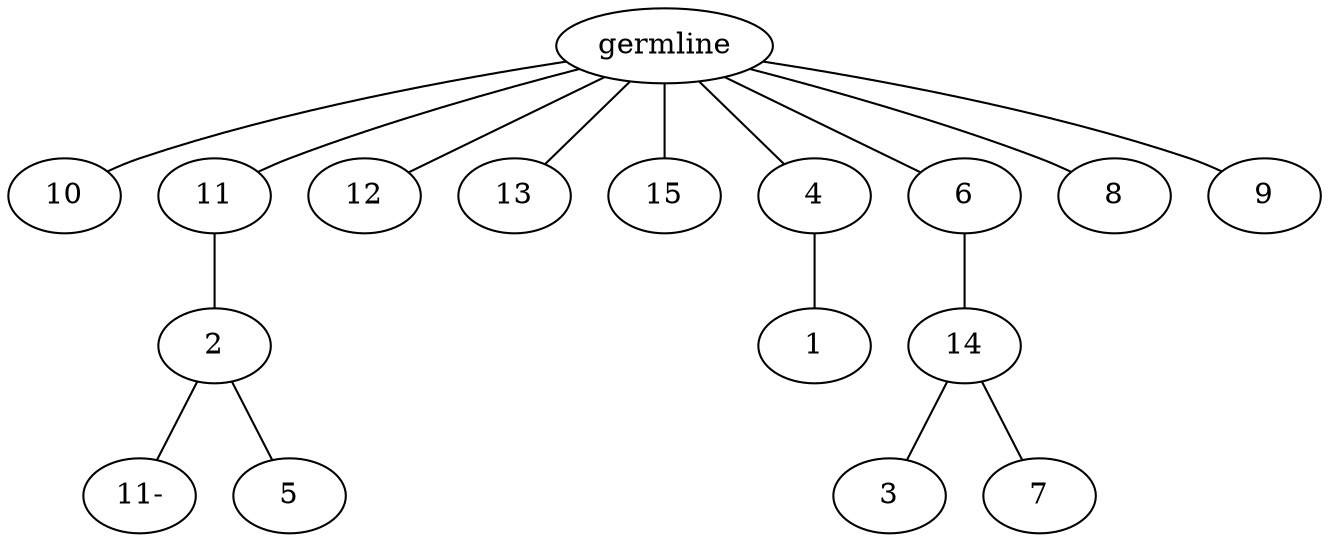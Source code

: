 graph tree {
    "140275233799328" [label="germline"];
    "140275233212592" [label="10"];
    "140275233210720" [label="11"];
    "140275233212640" [label="2"];
    "140275233079152" [label="11-"];
    "140275233214128" [label="5"];
    "140275233214272" [label="12"];
    "140275233211104" [label="13"];
    "140275233212976" [label="15"];
    "140275233213072" [label="4"];
    "140275233212304" [label="1"];
    "140275233212352" [label="6"];
    "140275233212736" [label="14"];
    "140275233211200" [label="3"];
    "140275233213360" [label="7"];
    "140275233211392" [label="8"];
    "140275233213168" [label="9"];
    "140275233799328" -- "140275233212592";
    "140275233799328" -- "140275233210720";
    "140275233799328" -- "140275233214272";
    "140275233799328" -- "140275233211104";
    "140275233799328" -- "140275233212976";
    "140275233799328" -- "140275233213072";
    "140275233799328" -- "140275233212352";
    "140275233799328" -- "140275233211392";
    "140275233799328" -- "140275233213168";
    "140275233210720" -- "140275233212640";
    "140275233212640" -- "140275233079152";
    "140275233212640" -- "140275233214128";
    "140275233213072" -- "140275233212304";
    "140275233212352" -- "140275233212736";
    "140275233212736" -- "140275233211200";
    "140275233212736" -- "140275233213360";
}
